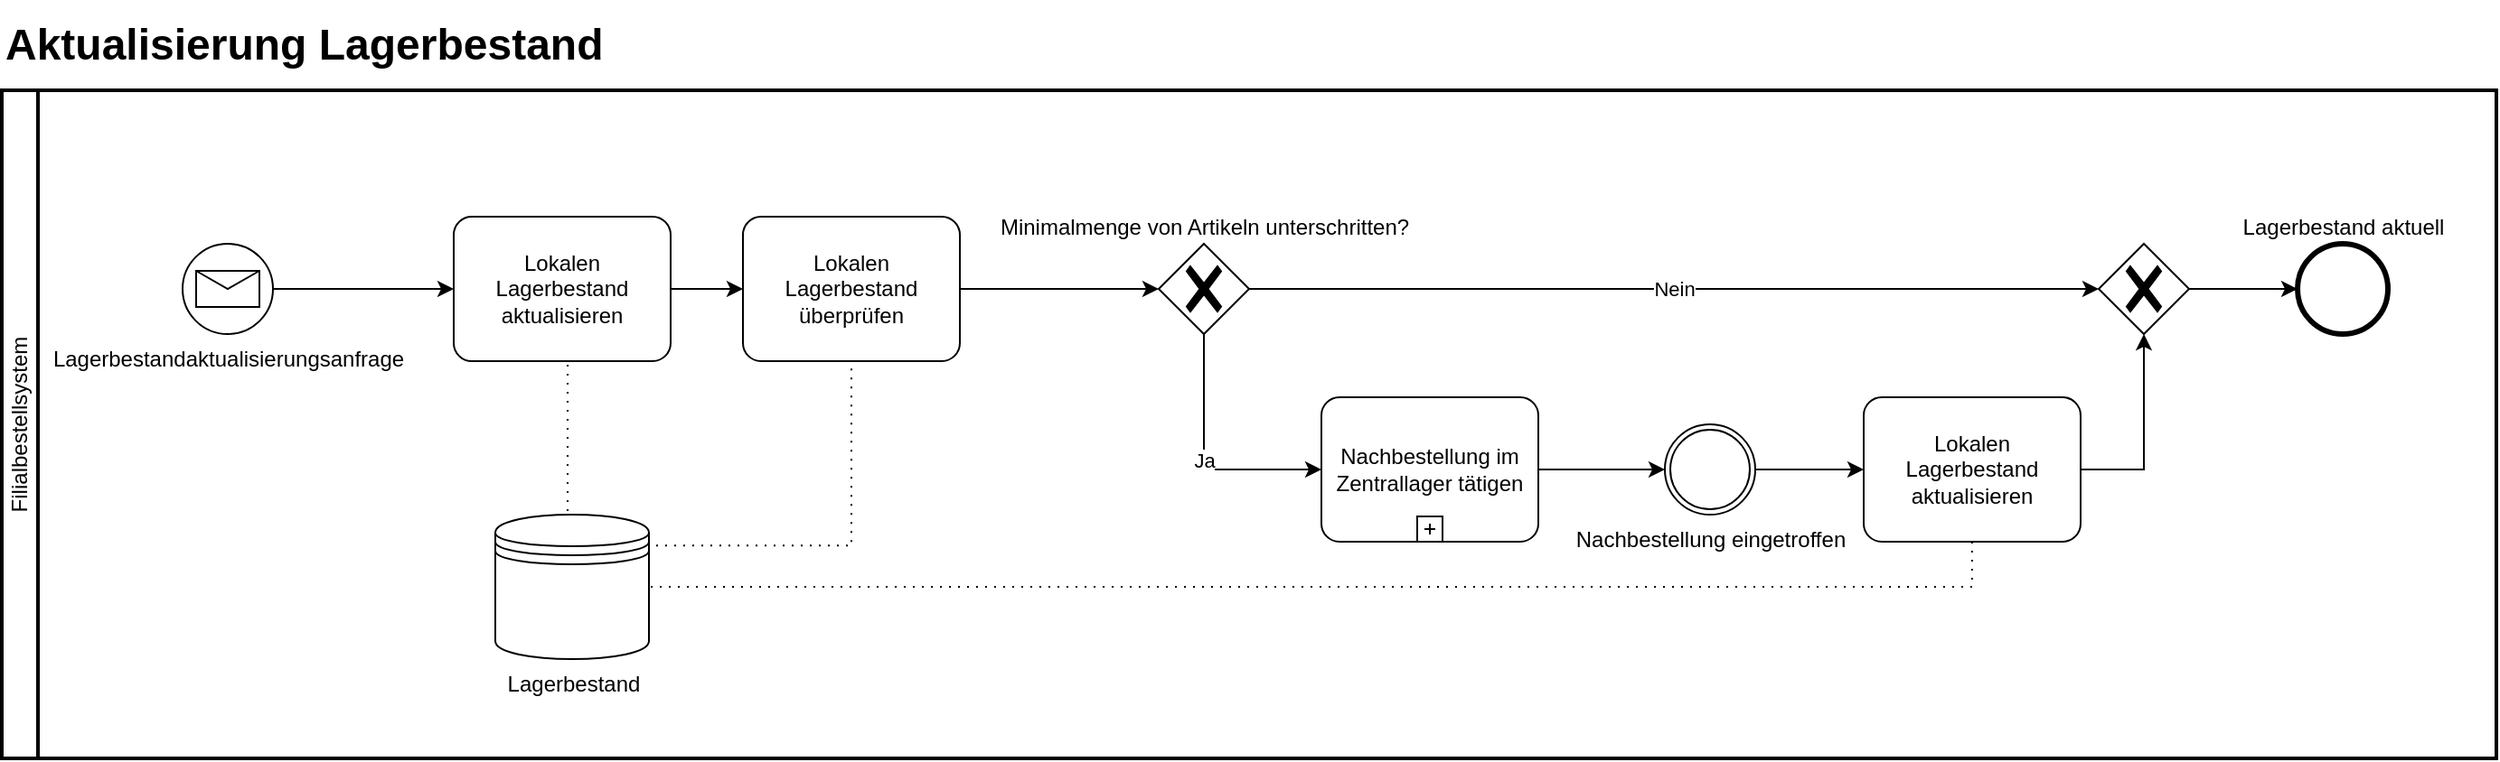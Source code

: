 <mxfile version="23.1.5" type="device">
  <diagram name="Page-1" id="J4cpTlg6xXW0RjKDhTpE">
    <mxGraphModel dx="1313" dy="776" grid="1" gridSize="10" guides="1" tooltips="1" connect="1" arrows="1" fold="1" page="1" pageScale="1" pageWidth="827" pageHeight="1169" math="0" shadow="0">
      <root>
        <mxCell id="0" />
        <mxCell id="1" parent="0" />
        <mxCell id="53pIxfF-ds22HI0t3MvC-50" value="Filialbestellsystem" style="swimlane;html=1;startSize=20;fontStyle=0;collapsible=0;horizontal=0;swimlaneLine=1;swimlaneFillColor=#ffffff;strokeWidth=2;whiteSpace=wrap;" vertex="1" parent="1">
          <mxGeometry x="40" y="90" width="1380" height="370" as="geometry" />
        </mxCell>
        <mxCell id="53pIxfF-ds22HI0t3MvC-51" value="Nachbestellung im Zentrallager tätigen" style="points=[[0.25,0,0],[0.5,0,0],[0.75,0,0],[1,0.25,0],[1,0.5,0],[1,0.75,0],[0.75,1,0],[0.5,1,0],[0.25,1,0],[0,0.75,0],[0,0.5,0],[0,0.25,0]];shape=mxgraph.bpmn.task;whiteSpace=wrap;rectStyle=rounded;size=10;html=1;container=1;expand=0;collapsible=0;taskMarker=abstract;isLoopSub=1;" vertex="1" parent="53pIxfF-ds22HI0t3MvC-50">
          <mxGeometry x="730" y="170" width="120" height="80" as="geometry" />
        </mxCell>
        <mxCell id="53pIxfF-ds22HI0t3MvC-52" value="Nachbestellung eingetroffen" style="points=[[0.145,0.145,0],[0.5,0,0],[0.855,0.145,0],[1,0.5,0],[0.855,0.855,0],[0.5,1,0],[0.145,0.855,0],[0,0.5,0]];shape=mxgraph.bpmn.event;html=1;verticalLabelPosition=bottom;labelBackgroundColor=#ffffff;verticalAlign=top;align=center;perimeter=ellipsePerimeter;outlineConnect=0;aspect=fixed;outline=throwing;symbol=general;" vertex="1" parent="53pIxfF-ds22HI0t3MvC-50">
          <mxGeometry x="920" y="185" width="50" height="50" as="geometry" />
        </mxCell>
        <mxCell id="53pIxfF-ds22HI0t3MvC-53" style="edgeStyle=orthogonalEdgeStyle;rounded=0;orthogonalLoop=1;jettySize=auto;html=1;exitX=1;exitY=0.5;exitDx=0;exitDy=0;exitPerimeter=0;entryX=0;entryY=0.5;entryDx=0;entryDy=0;entryPerimeter=0;" edge="1" parent="53pIxfF-ds22HI0t3MvC-50" source="53pIxfF-ds22HI0t3MvC-51" target="53pIxfF-ds22HI0t3MvC-52">
          <mxGeometry relative="1" as="geometry" />
        </mxCell>
        <mxCell id="53pIxfF-ds22HI0t3MvC-54" value="Lokalen Lagerbestand aktualisieren" style="points=[[0.25,0,0],[0.5,0,0],[0.75,0,0],[1,0.25,0],[1,0.5,0],[1,0.75,0],[0.75,1,0],[0.5,1,0],[0.25,1,0],[0,0.75,0],[0,0.5,0],[0,0.25,0]];shape=mxgraph.bpmn.task;whiteSpace=wrap;rectStyle=rounded;size=10;html=1;container=1;expand=0;collapsible=0;taskMarker=abstract;" vertex="1" parent="53pIxfF-ds22HI0t3MvC-50">
          <mxGeometry x="1030" y="170" width="120" height="80" as="geometry" />
        </mxCell>
        <mxCell id="53pIxfF-ds22HI0t3MvC-55" style="edgeStyle=orthogonalEdgeStyle;rounded=0;orthogonalLoop=1;jettySize=auto;html=1;exitX=1;exitY=0.5;exitDx=0;exitDy=0;exitPerimeter=0;entryX=0;entryY=0.5;entryDx=0;entryDy=0;entryPerimeter=0;" edge="1" parent="53pIxfF-ds22HI0t3MvC-50" source="53pIxfF-ds22HI0t3MvC-52" target="53pIxfF-ds22HI0t3MvC-54">
          <mxGeometry relative="1" as="geometry" />
        </mxCell>
        <mxCell id="53pIxfF-ds22HI0t3MvC-56" value="Lagerbestand" style="shape=datastore;html=1;labelPosition=center;verticalLabelPosition=bottom;align=center;verticalAlign=top;" vertex="1" parent="53pIxfF-ds22HI0t3MvC-50">
          <mxGeometry x="273" y="235" width="85" height="80" as="geometry" />
        </mxCell>
        <mxCell id="53pIxfF-ds22HI0t3MvC-57" value="" style="edgeStyle=elbowEdgeStyle;fontSize=12;html=1;endFill=0;startFill=0;endSize=6;startSize=6;dashed=1;dashPattern=1 4;endArrow=none;startArrow=none;rounded=0;exitX=0.5;exitY=1;exitDx=0;exitDy=0;exitPerimeter=0;entryX=1;entryY=0.5;entryDx=0;entryDy=0;" edge="1" parent="53pIxfF-ds22HI0t3MvC-50" source="53pIxfF-ds22HI0t3MvC-54" target="53pIxfF-ds22HI0t3MvC-56">
          <mxGeometry width="160" relative="1" as="geometry">
            <mxPoint x="320" y="160" as="sourcePoint" />
            <mxPoint x="740" y="330" as="targetPoint" />
            <Array as="points">
              <mxPoint x="1090" y="270" />
            </Array>
          </mxGeometry>
        </mxCell>
        <mxCell id="53pIxfF-ds22HI0t3MvC-58" value="Minimalmenge von Artikeln unterschritten?" style="points=[[0.25,0.25,0],[0.5,0,0],[0.75,0.25,0],[1,0.5,0],[0.75,0.75,0],[0.5,1,0],[0.25,0.75,0],[0,0.5,0]];shape=mxgraph.bpmn.gateway2;html=1;verticalLabelPosition=top;labelBackgroundColor=#ffffff;verticalAlign=bottom;align=center;perimeter=rhombusPerimeter;outlineConnect=0;outline=none;symbol=none;gwType=exclusive;labelPosition=center;" vertex="1" parent="53pIxfF-ds22HI0t3MvC-50">
          <mxGeometry x="640" y="85" width="50" height="50" as="geometry" />
        </mxCell>
        <mxCell id="53pIxfF-ds22HI0t3MvC-59" value="Ja" style="edgeStyle=orthogonalEdgeStyle;rounded=0;orthogonalLoop=1;jettySize=auto;html=1;exitX=0.5;exitY=1;exitDx=0;exitDy=0;exitPerimeter=0;entryX=0;entryY=0.5;entryDx=0;entryDy=0;entryPerimeter=0;" edge="1" parent="53pIxfF-ds22HI0t3MvC-50" source="53pIxfF-ds22HI0t3MvC-58" target="53pIxfF-ds22HI0t3MvC-51">
          <mxGeometry relative="1" as="geometry" />
        </mxCell>
        <mxCell id="53pIxfF-ds22HI0t3MvC-60" value="Lokalen Lagerbestand überprüfen" style="points=[[0.25,0,0],[0.5,0,0],[0.75,0,0],[1,0.25,0],[1,0.5,0],[1,0.75,0],[0.75,1,0],[0.5,1,0],[0.25,1,0],[0,0.75,0],[0,0.5,0],[0,0.25,0]];shape=mxgraph.bpmn.task;whiteSpace=wrap;rectStyle=rounded;size=10;html=1;container=1;expand=0;collapsible=0;taskMarker=abstract;" vertex="1" parent="53pIxfF-ds22HI0t3MvC-50">
          <mxGeometry x="410" y="70" width="120" height="80" as="geometry" />
        </mxCell>
        <mxCell id="53pIxfF-ds22HI0t3MvC-61" value="" style="edgeStyle=elbowEdgeStyle;fontSize=12;html=1;endFill=0;startFill=0;endSize=6;startSize=6;dashed=1;dashPattern=1 4;endArrow=none;startArrow=none;rounded=0;exitX=1.047;exitY=0.214;exitDx=0;exitDy=0;exitPerimeter=0;entryX=0.5;entryY=1;entryDx=0;entryDy=0;entryPerimeter=0;" edge="1" parent="53pIxfF-ds22HI0t3MvC-50" source="53pIxfF-ds22HI0t3MvC-56" target="53pIxfF-ds22HI0t3MvC-60">
          <mxGeometry width="160" relative="1" as="geometry">
            <mxPoint x="190" y="269" as="sourcePoint" />
            <mxPoint x="480" y="220" as="targetPoint" />
            <Array as="points">
              <mxPoint x="470" y="210" />
            </Array>
          </mxGeometry>
        </mxCell>
        <mxCell id="53pIxfF-ds22HI0t3MvC-62" style="edgeStyle=orthogonalEdgeStyle;rounded=0;orthogonalLoop=1;jettySize=auto;html=1;exitX=1;exitY=0.5;exitDx=0;exitDy=0;exitPerimeter=0;entryX=0;entryY=0.5;entryDx=0;entryDy=0;entryPerimeter=0;" edge="1" parent="53pIxfF-ds22HI0t3MvC-50" source="53pIxfF-ds22HI0t3MvC-60" target="53pIxfF-ds22HI0t3MvC-58">
          <mxGeometry relative="1" as="geometry" />
        </mxCell>
        <mxCell id="53pIxfF-ds22HI0t3MvC-63" value="" style="points=[[0.25,0.25,0],[0.5,0,0],[0.75,0.25,0],[1,0.5,0],[0.75,0.75,0],[0.5,1,0],[0.25,0.75,0],[0,0.5,0]];shape=mxgraph.bpmn.gateway2;html=1;verticalLabelPosition=bottom;labelBackgroundColor=#ffffff;verticalAlign=top;align=center;perimeter=rhombusPerimeter;outlineConnect=0;outline=none;symbol=none;gwType=exclusive;" vertex="1" parent="53pIxfF-ds22HI0t3MvC-50">
          <mxGeometry x="1160" y="85" width="50" height="50" as="geometry" />
        </mxCell>
        <mxCell id="53pIxfF-ds22HI0t3MvC-64" value="Nein" style="edgeStyle=orthogonalEdgeStyle;rounded=0;orthogonalLoop=1;jettySize=auto;html=1;exitX=1;exitY=0.5;exitDx=0;exitDy=0;exitPerimeter=0;entryX=0;entryY=0.5;entryDx=0;entryDy=0;entryPerimeter=0;" edge="1" parent="53pIxfF-ds22HI0t3MvC-50" source="53pIxfF-ds22HI0t3MvC-58" target="53pIxfF-ds22HI0t3MvC-63">
          <mxGeometry relative="1" as="geometry" />
        </mxCell>
        <mxCell id="53pIxfF-ds22HI0t3MvC-65" value="Lagerbestand aktuell" style="points=[[0.145,0.145,0],[0.5,0,0],[0.855,0.145,0],[1,0.5,0],[0.855,0.855,0],[0.5,1,0],[0.145,0.855,0],[0,0.5,0]];shape=mxgraph.bpmn.event;html=1;verticalLabelPosition=top;labelBackgroundColor=#ffffff;verticalAlign=bottom;align=center;perimeter=ellipsePerimeter;outlineConnect=0;aspect=fixed;outline=end;symbol=terminate2;labelPosition=center;" vertex="1" parent="53pIxfF-ds22HI0t3MvC-50">
          <mxGeometry x="1270" y="85" width="50" height="50" as="geometry" />
        </mxCell>
        <mxCell id="53pIxfF-ds22HI0t3MvC-66" style="edgeStyle=orthogonalEdgeStyle;rounded=0;orthogonalLoop=1;jettySize=auto;html=1;exitX=1;exitY=0.5;exitDx=0;exitDy=0;exitPerimeter=0;entryX=0.5;entryY=1;entryDx=0;entryDy=0;entryPerimeter=0;" edge="1" parent="53pIxfF-ds22HI0t3MvC-50" source="53pIxfF-ds22HI0t3MvC-54" target="53pIxfF-ds22HI0t3MvC-63">
          <mxGeometry relative="1" as="geometry" />
        </mxCell>
        <mxCell id="53pIxfF-ds22HI0t3MvC-67" style="edgeStyle=orthogonalEdgeStyle;rounded=0;orthogonalLoop=1;jettySize=auto;html=1;exitX=1;exitY=0.5;exitDx=0;exitDy=0;exitPerimeter=0;entryX=0;entryY=0.5;entryDx=0;entryDy=0;entryPerimeter=0;" edge="1" parent="53pIxfF-ds22HI0t3MvC-50" source="53pIxfF-ds22HI0t3MvC-63" target="53pIxfF-ds22HI0t3MvC-65">
          <mxGeometry relative="1" as="geometry" />
        </mxCell>
        <mxCell id="53pIxfF-ds22HI0t3MvC-68" value="Lagerbestandaktualisierungsanfrage" style="points=[[0.145,0.145,0],[0.5,0,0],[0.855,0.145,0],[1,0.5,0],[0.855,0.855,0],[0.5,1,0],[0.145,0.855,0],[0,0.5,0]];shape=mxgraph.bpmn.event;html=1;verticalLabelPosition=bottom;labelBackgroundColor=#ffffff;verticalAlign=top;align=center;perimeter=ellipsePerimeter;outlineConnect=0;aspect=fixed;outline=standard;symbol=message;" vertex="1" parent="1">
          <mxGeometry x="140" y="175" width="50" height="50" as="geometry" />
        </mxCell>
        <mxCell id="53pIxfF-ds22HI0t3MvC-69" value="Lokalen Lagerbestand aktualisieren" style="points=[[0.25,0,0],[0.5,0,0],[0.75,0,0],[1,0.25,0],[1,0.5,0],[1,0.75,0],[0.75,1,0],[0.5,1,0],[0.25,1,0],[0,0.75,0],[0,0.5,0],[0,0.25,0]];shape=mxgraph.bpmn.task;whiteSpace=wrap;rectStyle=rounded;size=10;html=1;container=1;expand=0;collapsible=0;taskMarker=abstract;" vertex="1" parent="1">
          <mxGeometry x="290" y="160" width="120" height="80" as="geometry" />
        </mxCell>
        <mxCell id="53pIxfF-ds22HI0t3MvC-70" style="edgeStyle=orthogonalEdgeStyle;rounded=0;orthogonalLoop=1;jettySize=auto;html=1;exitX=1;exitY=0.5;exitDx=0;exitDy=0;exitPerimeter=0;entryX=0;entryY=0.5;entryDx=0;entryDy=0;entryPerimeter=0;" edge="1" parent="1" source="53pIxfF-ds22HI0t3MvC-68" target="53pIxfF-ds22HI0t3MvC-69">
          <mxGeometry relative="1" as="geometry" />
        </mxCell>
        <mxCell id="53pIxfF-ds22HI0t3MvC-71" value="" style="edgeStyle=elbowEdgeStyle;fontSize=12;html=1;endFill=0;startFill=0;endSize=6;startSize=6;dashed=1;dashPattern=1 4;endArrow=none;startArrow=none;rounded=0;exitX=0.5;exitY=1;exitDx=0;exitDy=0;exitPerimeter=0;entryX=0.5;entryY=0;entryDx=0;entryDy=0;" edge="1" parent="1" source="53pIxfF-ds22HI0t3MvC-69" target="53pIxfF-ds22HI0t3MvC-56">
          <mxGeometry width="160" relative="1" as="geometry">
            <mxPoint x="690" y="390" as="sourcePoint" />
            <mxPoint x="850" y="390" as="targetPoint" />
          </mxGeometry>
        </mxCell>
        <mxCell id="53pIxfF-ds22HI0t3MvC-72" style="edgeStyle=orthogonalEdgeStyle;rounded=0;orthogonalLoop=1;jettySize=auto;html=1;exitX=1;exitY=0.5;exitDx=0;exitDy=0;exitPerimeter=0;entryX=0;entryY=0.5;entryDx=0;entryDy=0;entryPerimeter=0;" edge="1" parent="1" source="53pIxfF-ds22HI0t3MvC-69" target="53pIxfF-ds22HI0t3MvC-60">
          <mxGeometry relative="1" as="geometry" />
        </mxCell>
        <mxCell id="53pIxfF-ds22HI0t3MvC-73" value="Aktualisierung Lagerbestand" style="text;html=1;align=left;verticalAlign=middle;whiteSpace=wrap;rounded=0;fontSize=24;fontStyle=1" vertex="1" parent="1">
          <mxGeometry x="40" y="40" width="360" height="50" as="geometry" />
        </mxCell>
      </root>
    </mxGraphModel>
  </diagram>
</mxfile>
